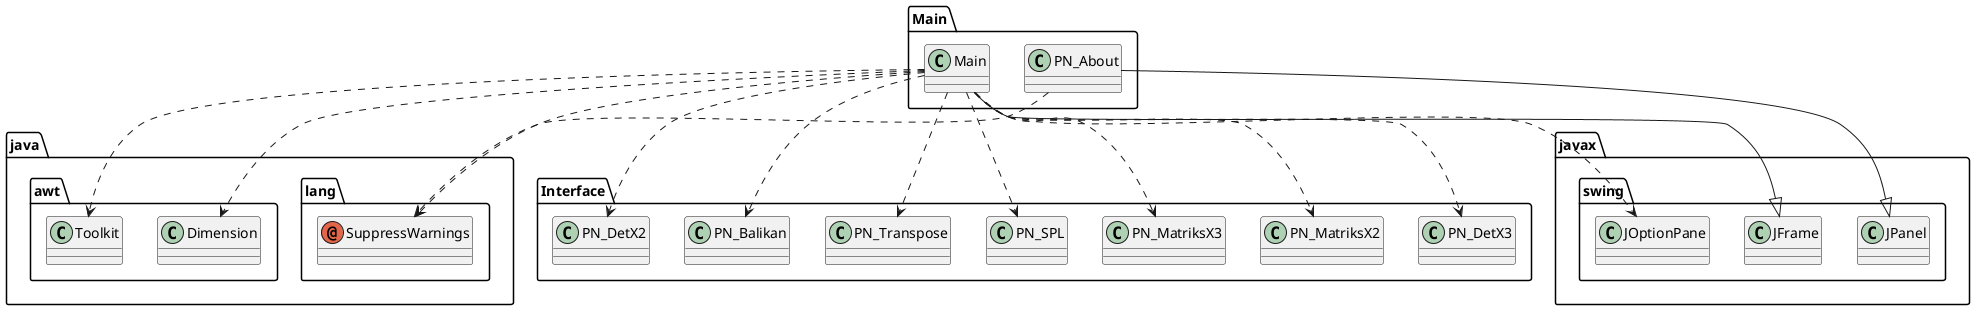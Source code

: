 @startuml
annotation java.lang.SuppressWarnings
class Interface.PN_Balikan
class Interface.PN_DetX2
class Interface.PN_DetX3
class Interface.PN_MatriksX2
class Interface.PN_MatriksX3
class Interface.PN_SPL
class Interface.PN_Transpose
class Main.Main
class Main.PN_About
class java.awt.Dimension
class java.awt.Toolkit
class javax.swing.JFrame
class javax.swing.JOptionPane
class javax.swing.JPanel
Main.Main ..> java.lang.SuppressWarnings
Main.Main ..> Interface.PN_Balikan
Main.Main ..> Interface.PN_DetX2
Main.Main ..> Interface.PN_DetX3
Main.Main ..> Interface.PN_MatriksX2
Main.Main ..> Interface.PN_MatriksX3
Main.Main ..> Interface.PN_SPL
Main.Main ..> Interface.PN_Transpose
Main.Main ..> java.awt.Dimension
Main.Main ..> java.awt.Toolkit
Main.Main --|> javax.swing.JFrame
Main.Main ..> javax.swing.JOptionPane
Main.PN_About ..> java.lang.SuppressWarnings
Main.PN_About --|> javax.swing.JPanel
@enduml
